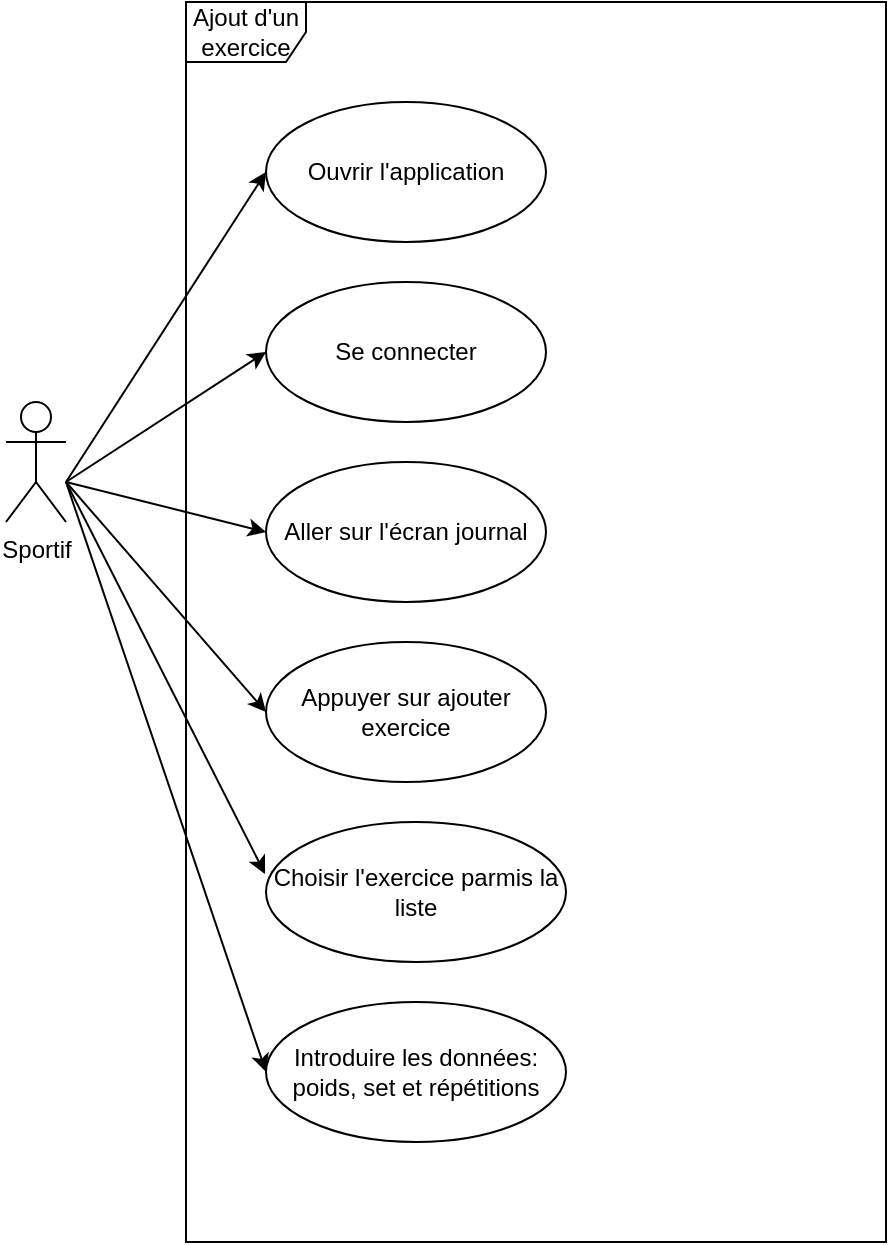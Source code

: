 <mxfile version="26.0.5">
  <diagram name="Page-1" id="e7e014a7-5840-1c2e-5031-d8a46d1fe8dd">
    <mxGraphModel dx="1212" dy="821" grid="1" gridSize="10" guides="1" tooltips="1" connect="1" arrows="1" fold="1" page="1" pageScale="1" pageWidth="1169" pageHeight="826" background="none" math="0" shadow="0">
      <root>
        <mxCell id="0" />
        <mxCell id="1" parent="0" />
        <mxCell id="vcQ3vcWKIqtt8Fj19UPa-41" value="Ouvrir l&#39;application" style="ellipse;whiteSpace=wrap;html=1;" parent="1" vertex="1">
          <mxGeometry x="430" y="230" width="140" height="70" as="geometry" />
        </mxCell>
        <mxCell id="vcQ3vcWKIqtt8Fj19UPa-42" value="Sportif" style="shape=umlActor;verticalLabelPosition=bottom;verticalAlign=top;html=1;" parent="1" vertex="1">
          <mxGeometry x="300" y="380" width="30" height="60" as="geometry" />
        </mxCell>
        <mxCell id="JHELf1r17yUJ11uTxtFr-8" value="Ajout d&#39;un exercice" style="shape=umlFrame;whiteSpace=wrap;html=1;pointerEvents=0;" vertex="1" parent="1">
          <mxGeometry x="390" y="180" width="350" height="620" as="geometry" />
        </mxCell>
        <mxCell id="JHELf1r17yUJ11uTxtFr-11" value="Se connecter" style="ellipse;whiteSpace=wrap;html=1;" vertex="1" parent="1">
          <mxGeometry x="430" y="320" width="140" height="70" as="geometry" />
        </mxCell>
        <mxCell id="JHELf1r17yUJ11uTxtFr-12" value="Aller sur l&#39;écran journal" style="ellipse;whiteSpace=wrap;html=1;" vertex="1" parent="1">
          <mxGeometry x="430" y="410" width="140" height="70" as="geometry" />
        </mxCell>
        <mxCell id="JHELf1r17yUJ11uTxtFr-13" value="Choisir l&#39;exercice parmis la liste" style="ellipse;whiteSpace=wrap;html=1;" vertex="1" parent="1">
          <mxGeometry x="430" y="590" width="150" height="70" as="geometry" />
        </mxCell>
        <mxCell id="JHELf1r17yUJ11uTxtFr-14" value="Appuyer sur ajouter exercice" style="ellipse;whiteSpace=wrap;html=1;" vertex="1" parent="1">
          <mxGeometry x="430" y="500" width="140" height="70" as="geometry" />
        </mxCell>
        <mxCell id="JHELf1r17yUJ11uTxtFr-15" value="Introduire les données: poids, set et répétitions" style="ellipse;whiteSpace=wrap;html=1;" vertex="1" parent="1">
          <mxGeometry x="430" y="680" width="150" height="70" as="geometry" />
        </mxCell>
        <mxCell id="JHELf1r17yUJ11uTxtFr-27" value="" style="endArrow=classic;html=1;rounded=0;entryX=0;entryY=0.5;entryDx=0;entryDy=0;" edge="1" parent="1" target="JHELf1r17yUJ11uTxtFr-12">
          <mxGeometry width="50" height="50" relative="1" as="geometry">
            <mxPoint x="330" y="420" as="sourcePoint" />
            <mxPoint x="370" y="450" as="targetPoint" />
          </mxGeometry>
        </mxCell>
        <mxCell id="JHELf1r17yUJ11uTxtFr-28" value="" style="endArrow=classic;html=1;rounded=0;entryX=0;entryY=0.5;entryDx=0;entryDy=0;" edge="1" parent="1">
          <mxGeometry width="50" height="50" relative="1" as="geometry">
            <mxPoint x="330" y="420" as="sourcePoint" />
            <mxPoint x="430" y="535" as="targetPoint" />
          </mxGeometry>
        </mxCell>
        <mxCell id="JHELf1r17yUJ11uTxtFr-29" value="" style="endArrow=classic;html=1;rounded=0;entryX=-0.003;entryY=0.372;entryDx=0;entryDy=0;entryPerimeter=0;" edge="1" parent="1" target="JHELf1r17yUJ11uTxtFr-13">
          <mxGeometry width="50" height="50" relative="1" as="geometry">
            <mxPoint x="330" y="420" as="sourcePoint" />
            <mxPoint x="440" y="545" as="targetPoint" />
          </mxGeometry>
        </mxCell>
        <mxCell id="JHELf1r17yUJ11uTxtFr-30" value="" style="endArrow=classic;html=1;rounded=0;entryX=0;entryY=0.5;entryDx=0;entryDy=0;" edge="1" parent="1" target="JHELf1r17yUJ11uTxtFr-15">
          <mxGeometry width="50" height="50" relative="1" as="geometry">
            <mxPoint x="330" y="420" as="sourcePoint" />
            <mxPoint x="450" y="555" as="targetPoint" />
          </mxGeometry>
        </mxCell>
        <mxCell id="JHELf1r17yUJ11uTxtFr-31" value="" style="endArrow=classic;html=1;rounded=0;entryX=0;entryY=0.5;entryDx=0;entryDy=0;" edge="1" parent="1" target="vcQ3vcWKIqtt8Fj19UPa-41">
          <mxGeometry width="50" height="50" relative="1" as="geometry">
            <mxPoint x="330" y="420" as="sourcePoint" />
            <mxPoint x="460" y="565" as="targetPoint" />
          </mxGeometry>
        </mxCell>
        <mxCell id="JHELf1r17yUJ11uTxtFr-32" value="" style="endArrow=classic;html=1;rounded=0;entryX=0;entryY=0.5;entryDx=0;entryDy=0;" edge="1" parent="1" target="JHELf1r17yUJ11uTxtFr-11">
          <mxGeometry width="50" height="50" relative="1" as="geometry">
            <mxPoint x="330" y="420" as="sourcePoint" />
            <mxPoint x="440" y="275" as="targetPoint" />
          </mxGeometry>
        </mxCell>
      </root>
    </mxGraphModel>
  </diagram>
</mxfile>
